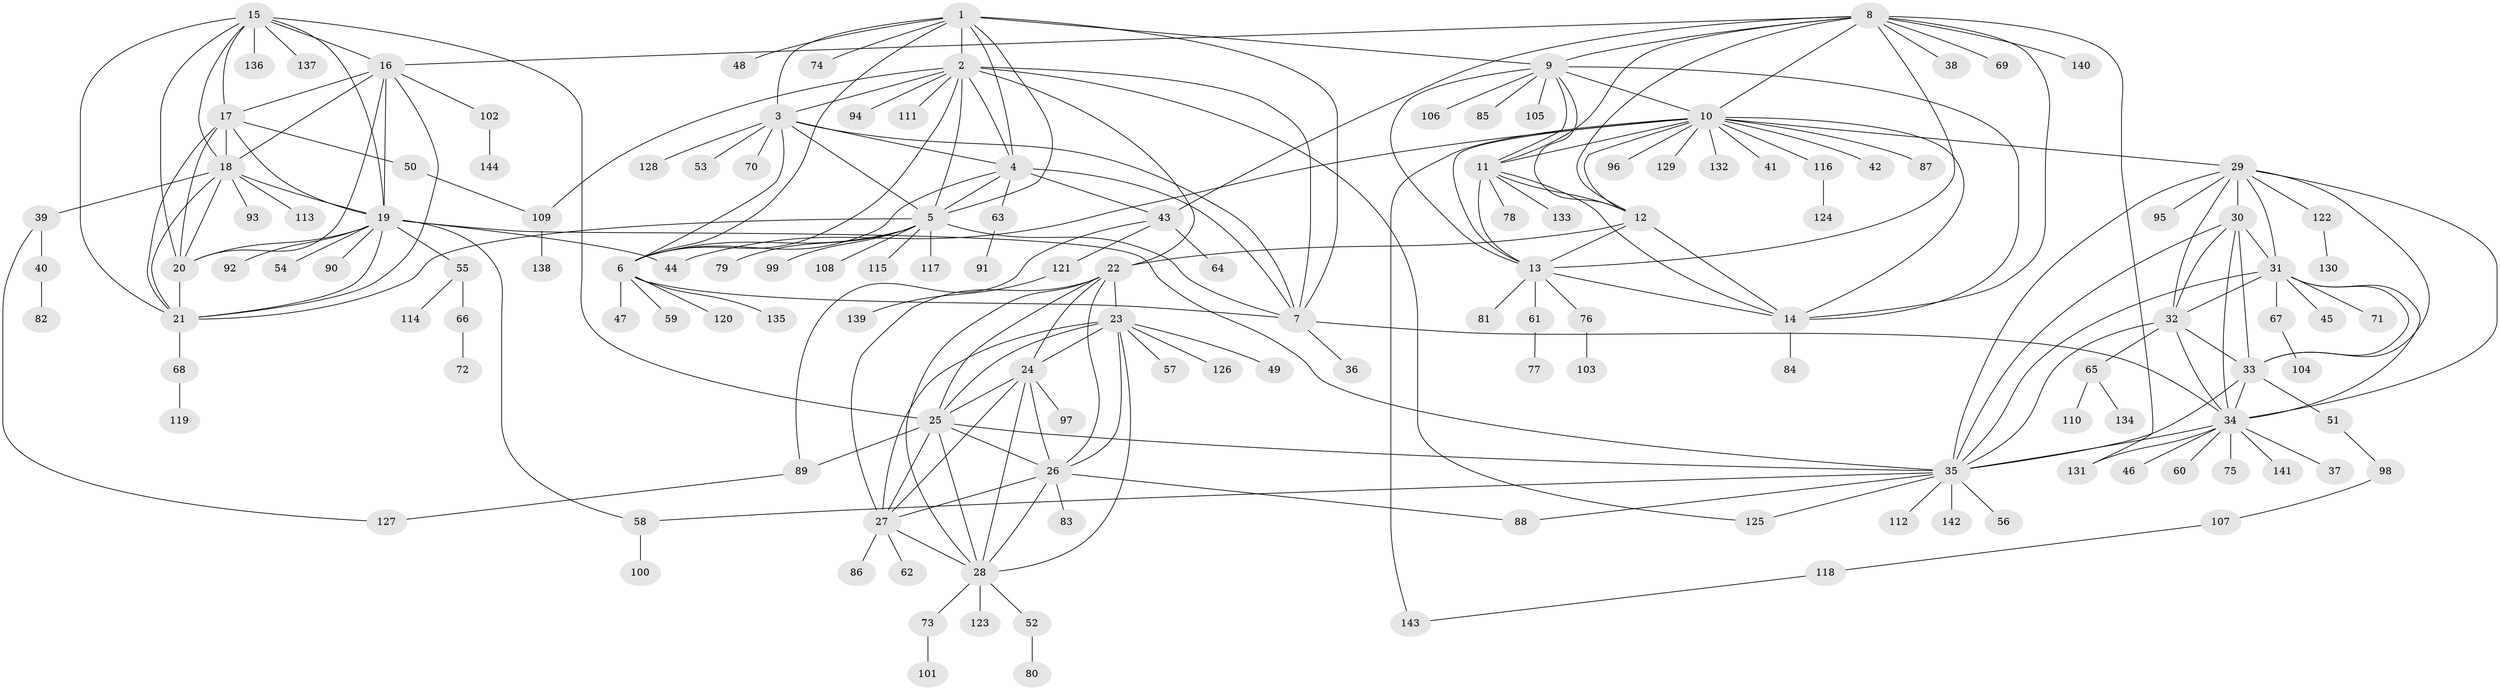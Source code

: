 // Generated by graph-tools (version 1.1) at 2025/11/02/27/25 16:11:33]
// undirected, 144 vertices, 234 edges
graph export_dot {
graph [start="1"]
  node [color=gray90,style=filled];
  1;
  2;
  3;
  4;
  5;
  6;
  7;
  8;
  9;
  10;
  11;
  12;
  13;
  14;
  15;
  16;
  17;
  18;
  19;
  20;
  21;
  22;
  23;
  24;
  25;
  26;
  27;
  28;
  29;
  30;
  31;
  32;
  33;
  34;
  35;
  36;
  37;
  38;
  39;
  40;
  41;
  42;
  43;
  44;
  45;
  46;
  47;
  48;
  49;
  50;
  51;
  52;
  53;
  54;
  55;
  56;
  57;
  58;
  59;
  60;
  61;
  62;
  63;
  64;
  65;
  66;
  67;
  68;
  69;
  70;
  71;
  72;
  73;
  74;
  75;
  76;
  77;
  78;
  79;
  80;
  81;
  82;
  83;
  84;
  85;
  86;
  87;
  88;
  89;
  90;
  91;
  92;
  93;
  94;
  95;
  96;
  97;
  98;
  99;
  100;
  101;
  102;
  103;
  104;
  105;
  106;
  107;
  108;
  109;
  110;
  111;
  112;
  113;
  114;
  115;
  116;
  117;
  118;
  119;
  120;
  121;
  122;
  123;
  124;
  125;
  126;
  127;
  128;
  129;
  130;
  131;
  132;
  133;
  134;
  135;
  136;
  137;
  138;
  139;
  140;
  141;
  142;
  143;
  144;
  1 -- 2;
  1 -- 3;
  1 -- 4;
  1 -- 5;
  1 -- 6;
  1 -- 7;
  1 -- 9;
  1 -- 48;
  1 -- 74;
  2 -- 3;
  2 -- 4;
  2 -- 5;
  2 -- 6;
  2 -- 7;
  2 -- 22;
  2 -- 94;
  2 -- 109;
  2 -- 111;
  2 -- 125;
  3 -- 4;
  3 -- 5;
  3 -- 6;
  3 -- 7;
  3 -- 53;
  3 -- 70;
  3 -- 128;
  4 -- 5;
  4 -- 6;
  4 -- 7;
  4 -- 43;
  4 -- 63;
  5 -- 6;
  5 -- 7;
  5 -- 21;
  5 -- 79;
  5 -- 99;
  5 -- 108;
  5 -- 115;
  5 -- 117;
  6 -- 7;
  6 -- 47;
  6 -- 59;
  6 -- 120;
  6 -- 135;
  7 -- 34;
  7 -- 36;
  8 -- 9;
  8 -- 10;
  8 -- 11;
  8 -- 12;
  8 -- 13;
  8 -- 14;
  8 -- 16;
  8 -- 38;
  8 -- 43;
  8 -- 69;
  8 -- 131;
  8 -- 140;
  9 -- 10;
  9 -- 11;
  9 -- 12;
  9 -- 13;
  9 -- 14;
  9 -- 85;
  9 -- 105;
  9 -- 106;
  10 -- 11;
  10 -- 12;
  10 -- 13;
  10 -- 14;
  10 -- 29;
  10 -- 41;
  10 -- 42;
  10 -- 44;
  10 -- 87;
  10 -- 96;
  10 -- 116;
  10 -- 129;
  10 -- 132;
  10 -- 143;
  11 -- 12;
  11 -- 13;
  11 -- 14;
  11 -- 78;
  11 -- 133;
  12 -- 13;
  12 -- 14;
  12 -- 22;
  13 -- 14;
  13 -- 61;
  13 -- 76;
  13 -- 81;
  14 -- 84;
  15 -- 16;
  15 -- 17;
  15 -- 18;
  15 -- 19;
  15 -- 20;
  15 -- 21;
  15 -- 25;
  15 -- 136;
  15 -- 137;
  16 -- 17;
  16 -- 18;
  16 -- 19;
  16 -- 20;
  16 -- 21;
  16 -- 102;
  17 -- 18;
  17 -- 19;
  17 -- 20;
  17 -- 21;
  17 -- 50;
  18 -- 19;
  18 -- 20;
  18 -- 21;
  18 -- 39;
  18 -- 93;
  18 -- 113;
  19 -- 20;
  19 -- 21;
  19 -- 35;
  19 -- 44;
  19 -- 54;
  19 -- 55;
  19 -- 58;
  19 -- 90;
  19 -- 92;
  20 -- 21;
  21 -- 68;
  22 -- 23;
  22 -- 24;
  22 -- 25;
  22 -- 26;
  22 -- 27;
  22 -- 28;
  23 -- 24;
  23 -- 25;
  23 -- 26;
  23 -- 27;
  23 -- 28;
  23 -- 49;
  23 -- 57;
  23 -- 126;
  24 -- 25;
  24 -- 26;
  24 -- 27;
  24 -- 28;
  24 -- 97;
  25 -- 26;
  25 -- 27;
  25 -- 28;
  25 -- 35;
  25 -- 89;
  26 -- 27;
  26 -- 28;
  26 -- 83;
  26 -- 88;
  27 -- 28;
  27 -- 62;
  27 -- 86;
  28 -- 52;
  28 -- 73;
  28 -- 123;
  29 -- 30;
  29 -- 31;
  29 -- 32;
  29 -- 33;
  29 -- 34;
  29 -- 35;
  29 -- 95;
  29 -- 122;
  30 -- 31;
  30 -- 32;
  30 -- 33;
  30 -- 34;
  30 -- 35;
  31 -- 32;
  31 -- 33;
  31 -- 34;
  31 -- 35;
  31 -- 45;
  31 -- 67;
  31 -- 71;
  32 -- 33;
  32 -- 34;
  32 -- 35;
  32 -- 65;
  33 -- 34;
  33 -- 35;
  33 -- 51;
  34 -- 35;
  34 -- 37;
  34 -- 46;
  34 -- 60;
  34 -- 75;
  34 -- 131;
  34 -- 141;
  35 -- 56;
  35 -- 58;
  35 -- 88;
  35 -- 112;
  35 -- 125;
  35 -- 142;
  39 -- 40;
  39 -- 127;
  40 -- 82;
  43 -- 64;
  43 -- 89;
  43 -- 121;
  50 -- 109;
  51 -- 98;
  52 -- 80;
  55 -- 66;
  55 -- 114;
  58 -- 100;
  61 -- 77;
  63 -- 91;
  65 -- 110;
  65 -- 134;
  66 -- 72;
  67 -- 104;
  68 -- 119;
  73 -- 101;
  76 -- 103;
  89 -- 127;
  98 -- 107;
  102 -- 144;
  107 -- 118;
  109 -- 138;
  116 -- 124;
  118 -- 143;
  121 -- 139;
  122 -- 130;
}
